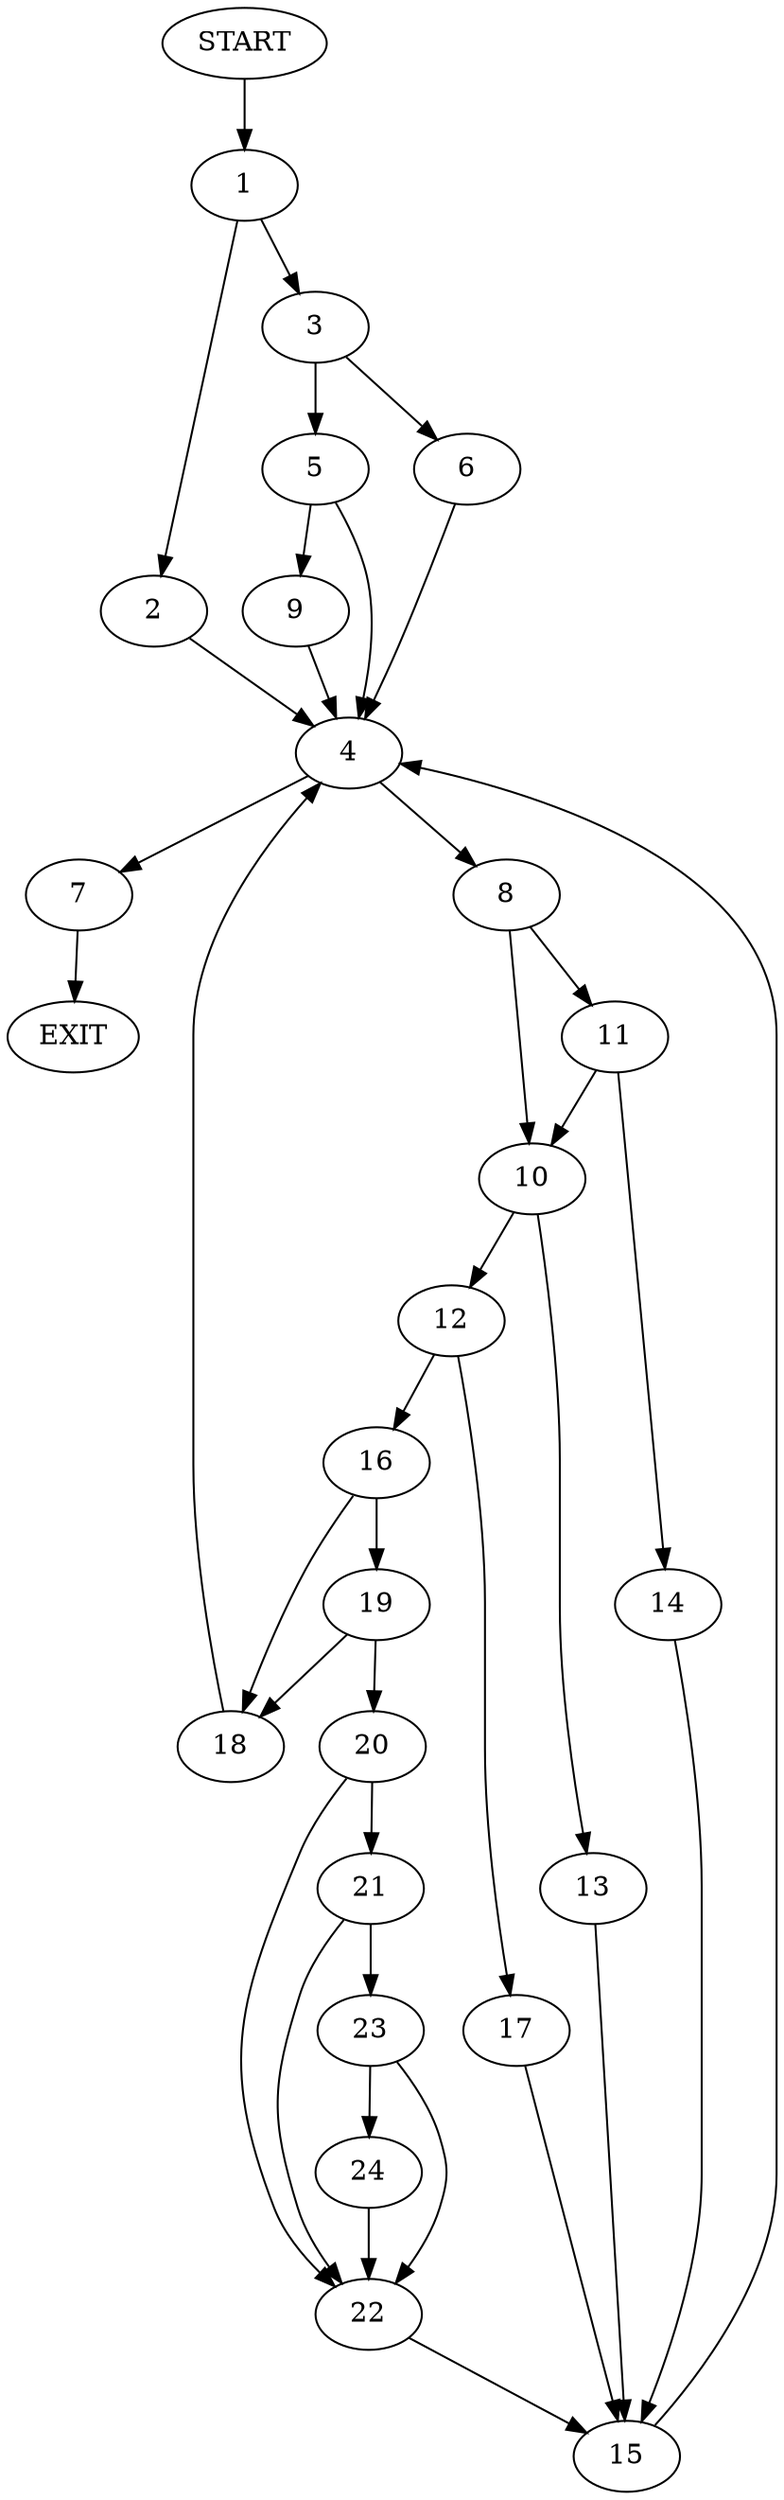 digraph {
0 [label="START"]
25 [label="EXIT"]
0 -> 1
1 -> 2
1 -> 3
2 -> 4
3 -> 5
3 -> 6
4 -> 7
4 -> 8
6 -> 4
5 -> 4
5 -> 9
9 -> 4
7 -> 25
8 -> 10
8 -> 11
10 -> 12
10 -> 13
11 -> 10
11 -> 14
14 -> 15
15 -> 4
12 -> 16
12 -> 17
13 -> 15
17 -> 15
16 -> 18
16 -> 19
19 -> 18
19 -> 20
18 -> 4
20 -> 21
20 -> 22
22 -> 15
21 -> 23
21 -> 22
23 -> 22
23 -> 24
24 -> 22
}
